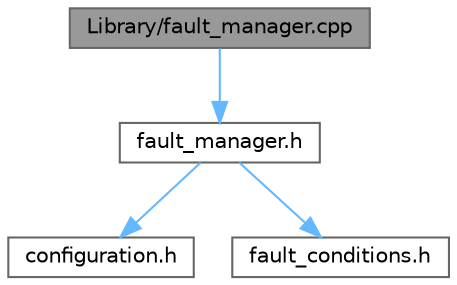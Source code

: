digraph "Library/fault_manager.cpp"
{
 // LATEX_PDF_SIZE
  bgcolor="transparent";
  edge [fontname=Helvetica,fontsize=10,labelfontname=Helvetica,labelfontsize=10];
  node [fontname=Helvetica,fontsize=10,shape=box,height=0.2,width=0.4];
  Node1 [label="Library/fault_manager.cpp",height=0.2,width=0.4,color="gray40", fillcolor="grey60", style="filled", fontcolor="black",tooltip=" "];
  Node1 -> Node2 [color="steelblue1",style="solid"];
  Node2 [label="fault_manager.h",height=0.2,width=0.4,color="grey40", fillcolor="white", style="filled",URL="$fault__manager_8h.html",tooltip=" "];
  Node2 -> Node3 [color="steelblue1",style="solid"];
  Node3 [label="configuration.h",height=0.2,width=0.4,color="grey40", fillcolor="white", style="filled",URL="$configuration_8h.html",tooltip=" "];
  Node2 -> Node4 [color="steelblue1",style="solid"];
  Node4 [label="fault_conditions.h",height=0.2,width=0.4,color="grey40", fillcolor="white", style="filled",URL="$fault__conditions_8h.html",tooltip=" "];
}
